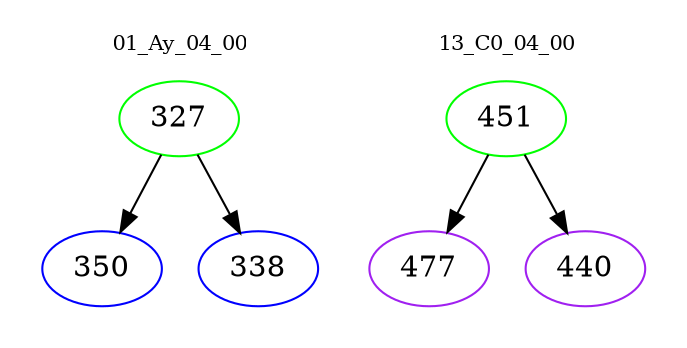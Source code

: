 digraph{
subgraph cluster_0 {
color = white
label = "01_Ay_04_00";
fontsize=10;
T0_327 [label="327", color="green"]
T0_327 -> T0_350 [color="black"]
T0_350 [label="350", color="blue"]
T0_327 -> T0_338 [color="black"]
T0_338 [label="338", color="blue"]
}
subgraph cluster_1 {
color = white
label = "13_C0_04_00";
fontsize=10;
T1_451 [label="451", color="green"]
T1_451 -> T1_477 [color="black"]
T1_477 [label="477", color="purple"]
T1_451 -> T1_440 [color="black"]
T1_440 [label="440", color="purple"]
}
}
